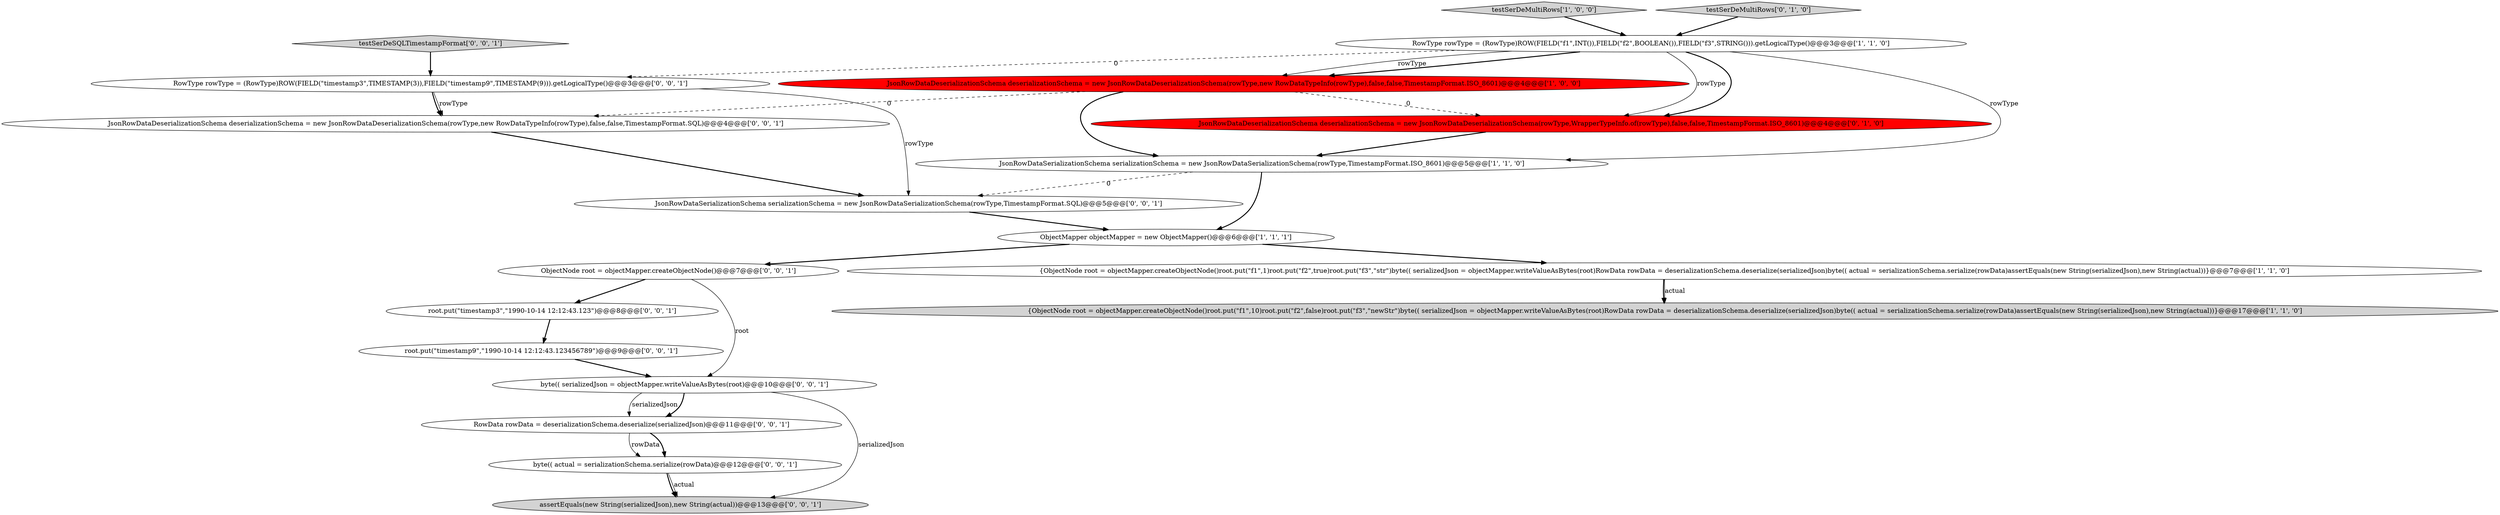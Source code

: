 digraph {
2 [style = filled, label = "RowType rowType = (RowType)ROW(FIELD(\"f1\",INT()),FIELD(\"f2\",BOOLEAN()),FIELD(\"f3\",STRING())).getLogicalType()@@@3@@@['1', '1', '0']", fillcolor = white, shape = ellipse image = "AAA0AAABBB1BBB"];
4 [style = filled, label = "ObjectMapper objectMapper = new ObjectMapper()@@@6@@@['1', '1', '1']", fillcolor = white, shape = ellipse image = "AAA0AAABBB1BBB"];
16 [style = filled, label = "root.put(\"timestamp3\",\"1990-10-14 12:12:43.123\")@@@8@@@['0', '0', '1']", fillcolor = white, shape = ellipse image = "AAA0AAABBB3BBB"];
14 [style = filled, label = "RowType rowType = (RowType)ROW(FIELD(\"timestamp3\",TIMESTAMP(3)),FIELD(\"timestamp9\",TIMESTAMP(9))).getLogicalType()@@@3@@@['0', '0', '1']", fillcolor = white, shape = ellipse image = "AAA0AAABBB3BBB"];
6 [style = filled, label = "testSerDeMultiRows['1', '0', '0']", fillcolor = lightgray, shape = diamond image = "AAA0AAABBB1BBB"];
15 [style = filled, label = "JsonRowDataSerializationSchema serializationSchema = new JsonRowDataSerializationSchema(rowType,TimestampFormat.SQL)@@@5@@@['0', '0', '1']", fillcolor = white, shape = ellipse image = "AAA0AAABBB3BBB"];
13 [style = filled, label = "ObjectNode root = objectMapper.createObjectNode()@@@7@@@['0', '0', '1']", fillcolor = white, shape = ellipse image = "AAA0AAABBB3BBB"];
10 [style = filled, label = "byte(( actual = serializationSchema.serialize(rowData)@@@12@@@['0', '0', '1']", fillcolor = white, shape = ellipse image = "AAA0AAABBB3BBB"];
1 [style = filled, label = "{ObjectNode root = objectMapper.createObjectNode()root.put(\"f1\",1)root.put(\"f2\",true)root.put(\"f3\",\"str\")byte(( serializedJson = objectMapper.writeValueAsBytes(root)RowData rowData = deserializationSchema.deserialize(serializedJson)byte(( actual = serializationSchema.serialize(rowData)assertEquals(new String(serializedJson),new String(actual))}@@@7@@@['1', '1', '0']", fillcolor = white, shape = ellipse image = "AAA0AAABBB1BBB"];
9 [style = filled, label = "RowData rowData = deserializationSchema.deserialize(serializedJson)@@@11@@@['0', '0', '1']", fillcolor = white, shape = ellipse image = "AAA0AAABBB3BBB"];
11 [style = filled, label = "byte(( serializedJson = objectMapper.writeValueAsBytes(root)@@@10@@@['0', '0', '1']", fillcolor = white, shape = ellipse image = "AAA0AAABBB3BBB"];
7 [style = filled, label = "testSerDeMultiRows['0', '1', '0']", fillcolor = lightgray, shape = diamond image = "AAA0AAABBB2BBB"];
8 [style = filled, label = "JsonRowDataDeserializationSchema deserializationSchema = new JsonRowDataDeserializationSchema(rowType,WrapperTypeInfo.of(rowType),false,false,TimestampFormat.ISO_8601)@@@4@@@['0', '1', '0']", fillcolor = red, shape = ellipse image = "AAA1AAABBB2BBB"];
17 [style = filled, label = "root.put(\"timestamp9\",\"1990-10-14 12:12:43.123456789\")@@@9@@@['0', '0', '1']", fillcolor = white, shape = ellipse image = "AAA0AAABBB3BBB"];
3 [style = filled, label = "JsonRowDataDeserializationSchema deserializationSchema = new JsonRowDataDeserializationSchema(rowType,new RowDataTypeInfo(rowType),false,false,TimestampFormat.ISO_8601)@@@4@@@['1', '0', '0']", fillcolor = red, shape = ellipse image = "AAA1AAABBB1BBB"];
12 [style = filled, label = "assertEquals(new String(serializedJson),new String(actual))@@@13@@@['0', '0', '1']", fillcolor = lightgray, shape = ellipse image = "AAA0AAABBB3BBB"];
19 [style = filled, label = "JsonRowDataDeserializationSchema deserializationSchema = new JsonRowDataDeserializationSchema(rowType,new RowDataTypeInfo(rowType),false,false,TimestampFormat.SQL)@@@4@@@['0', '0', '1']", fillcolor = white, shape = ellipse image = "AAA0AAABBB3BBB"];
0 [style = filled, label = "{ObjectNode root = objectMapper.createObjectNode()root.put(\"f1\",10)root.put(\"f2\",false)root.put(\"f3\",\"newStr\")byte(( serializedJson = objectMapper.writeValueAsBytes(root)RowData rowData = deserializationSchema.deserialize(serializedJson)byte(( actual = serializationSchema.serialize(rowData)assertEquals(new String(serializedJson),new String(actual))}@@@17@@@['1', '1', '0']", fillcolor = lightgray, shape = ellipse image = "AAA0AAABBB1BBB"];
18 [style = filled, label = "testSerDeSQLTimestampFormat['0', '0', '1']", fillcolor = lightgray, shape = diamond image = "AAA0AAABBB3BBB"];
5 [style = filled, label = "JsonRowDataSerializationSchema serializationSchema = new JsonRowDataSerializationSchema(rowType,TimestampFormat.ISO_8601)@@@5@@@['1', '1', '0']", fillcolor = white, shape = ellipse image = "AAA0AAABBB1BBB"];
11->9 [style = solid, label="serializedJson"];
2->3 [style = solid, label="rowType"];
14->19 [style = solid, label="rowType"];
14->15 [style = solid, label="rowType"];
2->3 [style = bold, label=""];
4->13 [style = bold, label=""];
11->12 [style = solid, label="serializedJson"];
9->10 [style = solid, label="rowData"];
14->19 [style = bold, label=""];
1->0 [style = bold, label=""];
1->0 [style = solid, label="actual"];
16->17 [style = bold, label=""];
9->10 [style = bold, label=""];
13->11 [style = solid, label="root"];
11->9 [style = bold, label=""];
13->16 [style = bold, label=""];
3->19 [style = dashed, label="0"];
6->2 [style = bold, label=""];
2->8 [style = solid, label="rowType"];
3->5 [style = bold, label=""];
2->5 [style = solid, label="rowType"];
2->14 [style = dashed, label="0"];
8->5 [style = bold, label=""];
10->12 [style = bold, label=""];
7->2 [style = bold, label=""];
5->4 [style = bold, label=""];
15->4 [style = bold, label=""];
3->8 [style = dashed, label="0"];
4->1 [style = bold, label=""];
19->15 [style = bold, label=""];
5->15 [style = dashed, label="0"];
18->14 [style = bold, label=""];
10->12 [style = solid, label="actual"];
2->8 [style = bold, label=""];
17->11 [style = bold, label=""];
}
